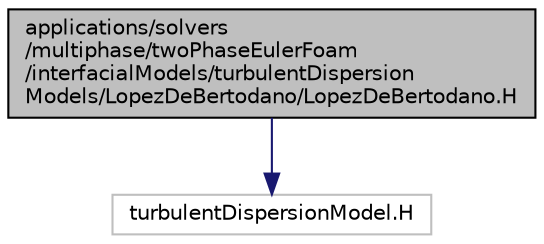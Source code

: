 digraph "applications/solvers/multiphase/twoPhaseEulerFoam/interfacialModels/turbulentDispersionModels/LopezDeBertodano/LopezDeBertodano.H"
{
  bgcolor="transparent";
  edge [fontname="Helvetica",fontsize="10",labelfontname="Helvetica",labelfontsize="10"];
  node [fontname="Helvetica",fontsize="10",shape=record];
  Node0 [label="applications/solvers\l/multiphase/twoPhaseEulerFoam\l/interfacialModels/turbulentDispersion\lModels/LopezDeBertodano/LopezDeBertodano.H",height=0.2,width=0.4,color="black", fillcolor="grey75", style="filled", fontcolor="black"];
  Node0 -> Node1 [color="midnightblue",fontsize="10",style="solid",fontname="Helvetica"];
  Node1 [label="turbulentDispersionModel.H",height=0.2,width=0.4,color="grey75"];
}
